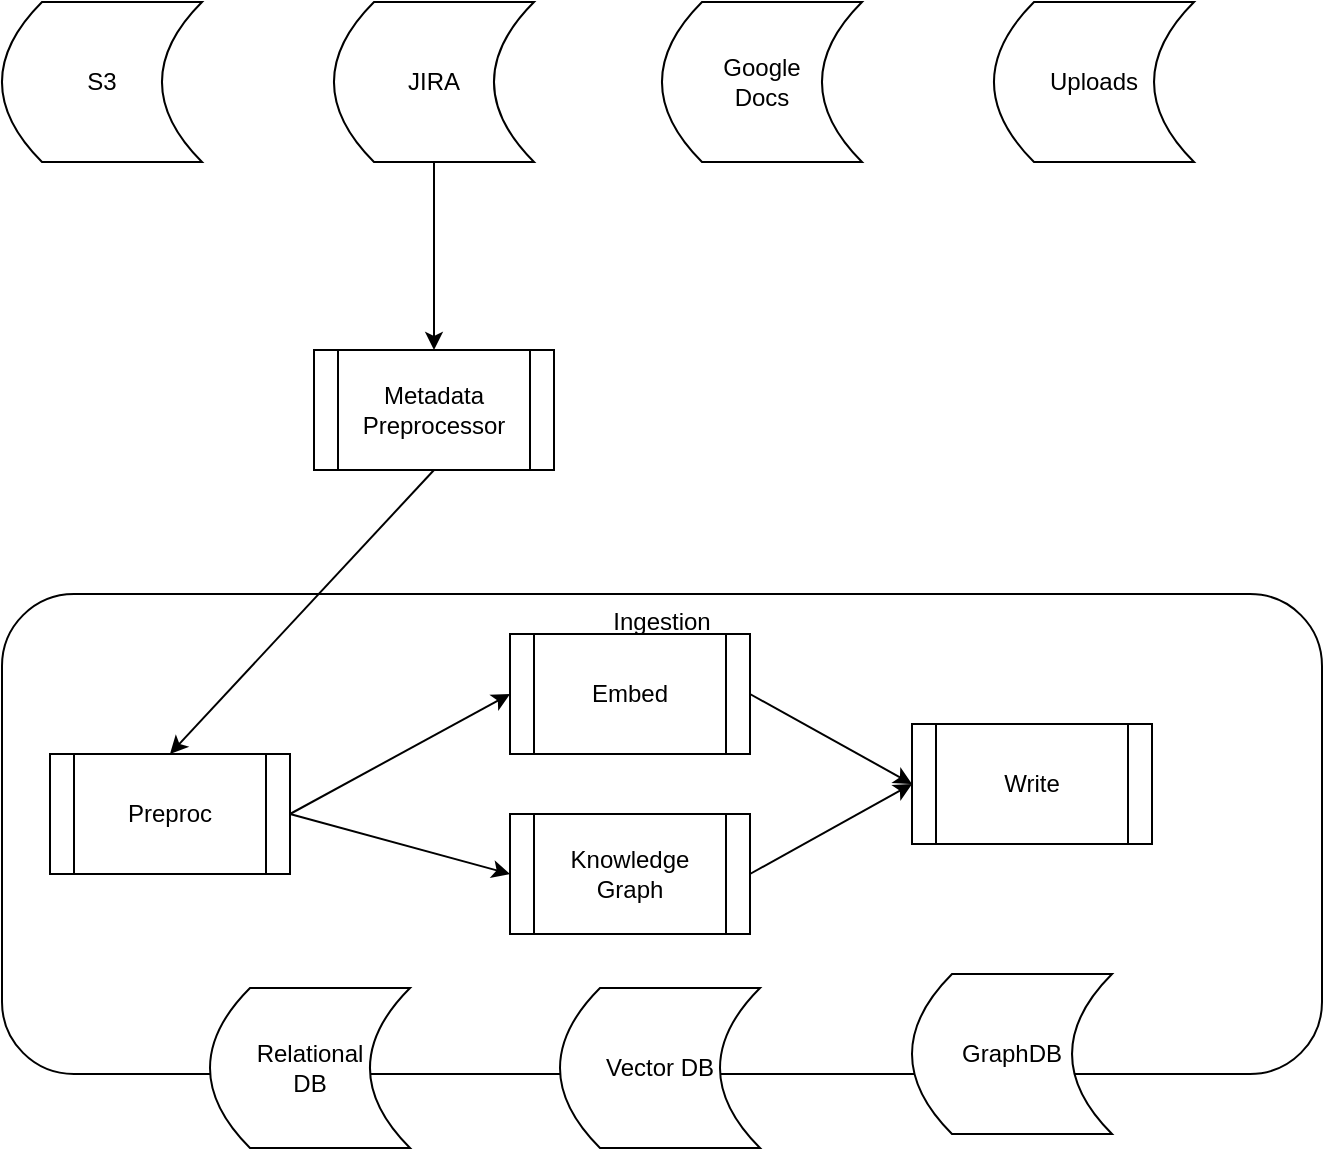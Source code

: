 <mxfile version="21.6.6" type="github">
  <diagram name="Page-1" id="8LaT6ws6c8OMBcNahulS">
    <mxGraphModel dx="984" dy="1162" grid="1" gridSize="10" guides="1" tooltips="1" connect="1" arrows="1" fold="1" page="1" pageScale="1" pageWidth="827" pageHeight="1169" math="0" shadow="0">
      <root>
        <mxCell id="0" />
        <mxCell id="1" parent="0" />
        <mxCell id="54NrBOD5PA2svNVdtnnh-1" value="Ingestion" style="rounded=1;whiteSpace=wrap;html=1;verticalAlign=top;" vertex="1" parent="1">
          <mxGeometry x="116" y="490" width="660" height="240" as="geometry" />
        </mxCell>
        <mxCell id="54NrBOD5PA2svNVdtnnh-2" value="S3" style="shape=dataStorage;whiteSpace=wrap;html=1;fixedSize=1;" vertex="1" parent="1">
          <mxGeometry x="116" y="194" width="100" height="80" as="geometry" />
        </mxCell>
        <mxCell id="54NrBOD5PA2svNVdtnnh-3" value="JIRA" style="shape=dataStorage;whiteSpace=wrap;html=1;fixedSize=1;" vertex="1" parent="1">
          <mxGeometry x="282" y="194" width="100" height="80" as="geometry" />
        </mxCell>
        <mxCell id="54NrBOD5PA2svNVdtnnh-4" value="Google &lt;br&gt;Docs" style="shape=dataStorage;whiteSpace=wrap;html=1;fixedSize=1;" vertex="1" parent="1">
          <mxGeometry x="446" y="194" width="100" height="80" as="geometry" />
        </mxCell>
        <mxCell id="54NrBOD5PA2svNVdtnnh-5" value="Uploads" style="shape=dataStorage;whiteSpace=wrap;html=1;fixedSize=1;" vertex="1" parent="1">
          <mxGeometry x="612" y="194" width="100" height="80" as="geometry" />
        </mxCell>
        <mxCell id="54NrBOD5PA2svNVdtnnh-6" value="Metadata Preprocessor" style="shape=process;whiteSpace=wrap;html=1;backgroundOutline=1;" vertex="1" parent="1">
          <mxGeometry x="272" y="368" width="120" height="60" as="geometry" />
        </mxCell>
        <mxCell id="54NrBOD5PA2svNVdtnnh-7" value="" style="endArrow=classic;html=1;rounded=0;exitX=0.5;exitY=1;exitDx=0;exitDy=0;entryX=0.5;entryY=0;entryDx=0;entryDy=0;" edge="1" parent="1" source="54NrBOD5PA2svNVdtnnh-3" target="54NrBOD5PA2svNVdtnnh-6">
          <mxGeometry width="50" height="50" relative="1" as="geometry">
            <mxPoint x="390" y="620" as="sourcePoint" />
            <mxPoint x="440" y="570" as="targetPoint" />
          </mxGeometry>
        </mxCell>
        <mxCell id="54NrBOD5PA2svNVdtnnh-8" value="" style="endArrow=classic;html=1;rounded=0;exitX=0.5;exitY=1;exitDx=0;exitDy=0;entryX=0.5;entryY=0;entryDx=0;entryDy=0;" edge="1" parent="1" source="54NrBOD5PA2svNVdtnnh-6" target="54NrBOD5PA2svNVdtnnh-11">
          <mxGeometry width="50" height="50" relative="1" as="geometry">
            <mxPoint x="390" y="620" as="sourcePoint" />
            <mxPoint x="440" y="570" as="targetPoint" />
          </mxGeometry>
        </mxCell>
        <mxCell id="54NrBOD5PA2svNVdtnnh-9" value="Relational&lt;br&gt;DB" style="shape=dataStorage;whiteSpace=wrap;html=1;fixedSize=1;" vertex="1" parent="1">
          <mxGeometry x="220" y="687" width="100" height="80" as="geometry" />
        </mxCell>
        <mxCell id="54NrBOD5PA2svNVdtnnh-10" value="Vector DB" style="shape=dataStorage;whiteSpace=wrap;html=1;fixedSize=1;" vertex="1" parent="1">
          <mxGeometry x="395" y="687" width="100" height="80" as="geometry" />
        </mxCell>
        <mxCell id="54NrBOD5PA2svNVdtnnh-11" value="Preproc" style="shape=process;whiteSpace=wrap;html=1;backgroundOutline=1;" vertex="1" parent="1">
          <mxGeometry x="140" y="570" width="120" height="60" as="geometry" />
        </mxCell>
        <mxCell id="54NrBOD5PA2svNVdtnnh-12" value="Embed" style="shape=process;whiteSpace=wrap;html=1;backgroundOutline=1;" vertex="1" parent="1">
          <mxGeometry x="370" y="510" width="120" height="60" as="geometry" />
        </mxCell>
        <mxCell id="54NrBOD5PA2svNVdtnnh-13" value="Write" style="shape=process;whiteSpace=wrap;html=1;backgroundOutline=1;" vertex="1" parent="1">
          <mxGeometry x="571" y="555" width="120" height="60" as="geometry" />
        </mxCell>
        <mxCell id="54NrBOD5PA2svNVdtnnh-14" value="" style="endArrow=classic;html=1;rounded=0;exitX=1;exitY=0.5;exitDx=0;exitDy=0;entryX=0;entryY=0.5;entryDx=0;entryDy=0;" edge="1" parent="1" source="54NrBOD5PA2svNVdtnnh-11" target="54NrBOD5PA2svNVdtnnh-12">
          <mxGeometry width="50" height="50" relative="1" as="geometry">
            <mxPoint x="422" y="507" as="sourcePoint" />
            <mxPoint x="472" y="457" as="targetPoint" />
          </mxGeometry>
        </mxCell>
        <mxCell id="54NrBOD5PA2svNVdtnnh-15" value="" style="endArrow=classic;html=1;rounded=0;exitX=1;exitY=0.5;exitDx=0;exitDy=0;entryX=0;entryY=0.5;entryDx=0;entryDy=0;" edge="1" parent="1" source="54NrBOD5PA2svNVdtnnh-12" target="54NrBOD5PA2svNVdtnnh-13">
          <mxGeometry width="50" height="50" relative="1" as="geometry">
            <mxPoint x="351" y="557" as="sourcePoint" />
            <mxPoint x="395" y="557" as="targetPoint" />
          </mxGeometry>
        </mxCell>
        <mxCell id="54NrBOD5PA2svNVdtnnh-16" value="GraphDB" style="shape=dataStorage;whiteSpace=wrap;html=1;fixedSize=1;" vertex="1" parent="1">
          <mxGeometry x="571" y="680" width="100" height="80" as="geometry" />
        </mxCell>
        <mxCell id="54NrBOD5PA2svNVdtnnh-17" value="Knowledge Graph" style="shape=process;whiteSpace=wrap;html=1;backgroundOutline=1;" vertex="1" parent="1">
          <mxGeometry x="370" y="600" width="120" height="60" as="geometry" />
        </mxCell>
        <mxCell id="54NrBOD5PA2svNVdtnnh-18" value="" style="endArrow=classic;html=1;rounded=0;entryX=0;entryY=0.5;entryDx=0;entryDy=0;exitX=1;exitY=0.5;exitDx=0;exitDy=0;" edge="1" parent="1" source="54NrBOD5PA2svNVdtnnh-17" target="54NrBOD5PA2svNVdtnnh-13">
          <mxGeometry width="50" height="50" relative="1" as="geometry">
            <mxPoint x="390" y="570" as="sourcePoint" />
            <mxPoint x="440" y="520" as="targetPoint" />
          </mxGeometry>
        </mxCell>
        <mxCell id="54NrBOD5PA2svNVdtnnh-20" value="" style="endArrow=classic;html=1;rounded=0;entryX=0;entryY=0.5;entryDx=0;entryDy=0;" edge="1" parent="1" target="54NrBOD5PA2svNVdtnnh-17">
          <mxGeometry width="50" height="50" relative="1" as="geometry">
            <mxPoint x="260" y="600" as="sourcePoint" />
            <mxPoint x="380" y="550" as="targetPoint" />
          </mxGeometry>
        </mxCell>
      </root>
    </mxGraphModel>
  </diagram>
</mxfile>
